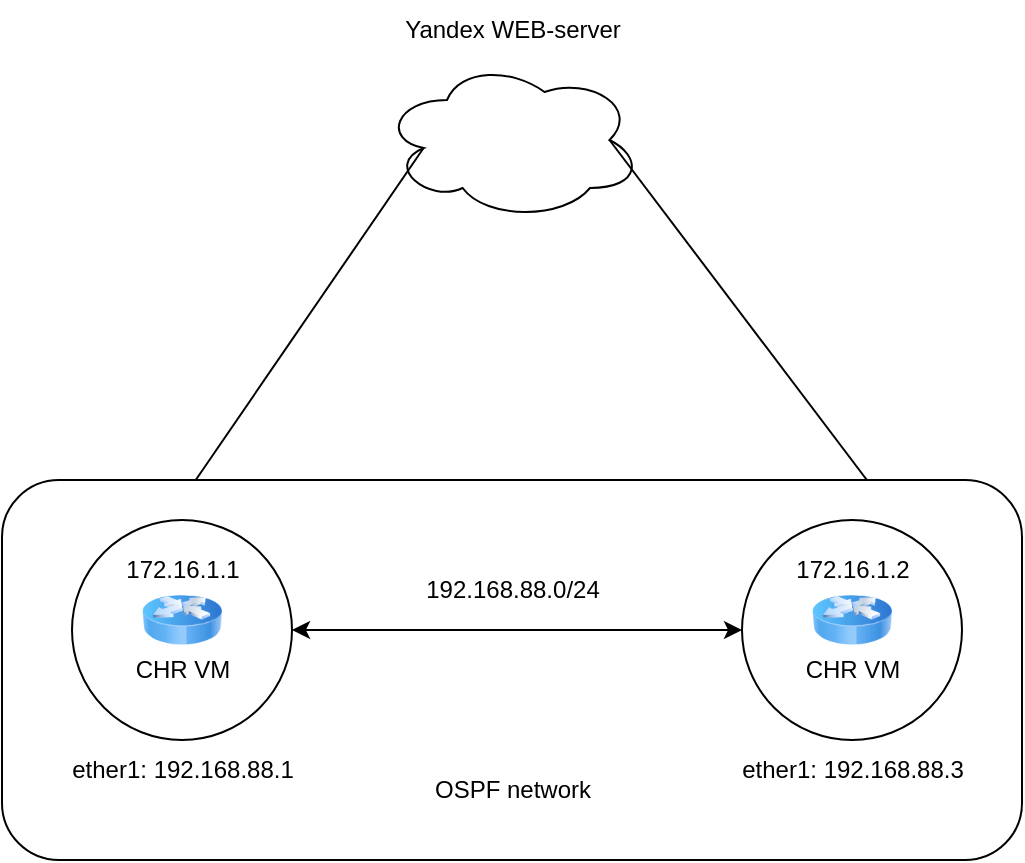 <mxfile version="22.1.4" type="device">
  <diagram name="Страница — 1" id="bt17MjxNJKSUd6Yixcje">
    <mxGraphModel dx="1242" dy="614" grid="1" gridSize="10" guides="1" tooltips="1" connect="1" arrows="1" fold="1" page="1" pageScale="1" pageWidth="827" pageHeight="1169" math="0" shadow="0">
      <root>
        <mxCell id="0" />
        <mxCell id="1" parent="0" />
        <mxCell id="lgK6V_T9ggGx3DGfwxnV-1" value="" style="ellipse;shape=cloud;whiteSpace=wrap;html=1;" vertex="1" parent="1">
          <mxGeometry x="240" y="110" width="130" height="80" as="geometry" />
        </mxCell>
        <mxCell id="lgK6V_T9ggGx3DGfwxnV-2" value="" style="endArrow=none;html=1;rounded=0;entryX=0.16;entryY=0.55;entryDx=0;entryDy=0;entryPerimeter=0;" edge="1" parent="1" target="lgK6V_T9ggGx3DGfwxnV-1">
          <mxGeometry width="50" height="50" relative="1" as="geometry">
            <mxPoint x="140" y="330" as="sourcePoint" />
            <mxPoint x="255" y="149" as="targetPoint" />
          </mxGeometry>
        </mxCell>
        <mxCell id="lgK6V_T9ggGx3DGfwxnV-3" value="" style="endArrow=none;html=1;rounded=0;entryX=0.875;entryY=0.5;entryDx=0;entryDy=0;entryPerimeter=0;" edge="1" parent="1" target="lgK6V_T9ggGx3DGfwxnV-1">
          <mxGeometry width="50" height="50" relative="1" as="geometry">
            <mxPoint x="490" y="330" as="sourcePoint" />
            <mxPoint x="421" y="160" as="targetPoint" />
          </mxGeometry>
        </mxCell>
        <mxCell id="lgK6V_T9ggGx3DGfwxnV-4" value="" style="rounded=1;whiteSpace=wrap;html=1;" vertex="1" parent="1">
          <mxGeometry x="50" y="320" width="510" height="190" as="geometry" />
        </mxCell>
        <mxCell id="lgK6V_T9ggGx3DGfwxnV-5" value="OSPF network" style="text;html=1;align=center;verticalAlign=middle;resizable=0;points=[];autosize=1;strokeColor=none;fillColor=none;" vertex="1" parent="1">
          <mxGeometry x="255" y="460" width="100" height="30" as="geometry" />
        </mxCell>
        <mxCell id="lgK6V_T9ggGx3DGfwxnV-9" value="" style="ellipse;whiteSpace=wrap;html=1;aspect=fixed;" vertex="1" parent="1">
          <mxGeometry x="85" y="340" width="110" height="110" as="geometry" />
        </mxCell>
        <mxCell id="lgK6V_T9ggGx3DGfwxnV-6" value="" style="image;html=1;image=img/lib/clip_art/networking/Router_Icon_128x128.png" vertex="1" parent="1">
          <mxGeometry x="120" y="370" width="40" height="40" as="geometry" />
        </mxCell>
        <mxCell id="lgK6V_T9ggGx3DGfwxnV-10" value="CHR VM" style="text;html=1;align=center;verticalAlign=middle;resizable=0;points=[];autosize=1;strokeColor=none;fillColor=none;" vertex="1" parent="1">
          <mxGeometry x="105" y="400" width="70" height="30" as="geometry" />
        </mxCell>
        <mxCell id="lgK6V_T9ggGx3DGfwxnV-11" value="" style="ellipse;whiteSpace=wrap;html=1;aspect=fixed;" vertex="1" parent="1">
          <mxGeometry x="420" y="340" width="110" height="110" as="geometry" />
        </mxCell>
        <mxCell id="lgK6V_T9ggGx3DGfwxnV-12" value="" style="image;html=1;image=img/lib/clip_art/networking/Router_Icon_128x128.png" vertex="1" parent="1">
          <mxGeometry x="455" y="370" width="40" height="40" as="geometry" />
        </mxCell>
        <mxCell id="lgK6V_T9ggGx3DGfwxnV-13" value="CHR VM" style="text;html=1;align=center;verticalAlign=middle;resizable=0;points=[];autosize=1;strokeColor=none;fillColor=none;" vertex="1" parent="1">
          <mxGeometry x="440" y="400" width="70" height="30" as="geometry" />
        </mxCell>
        <mxCell id="lgK6V_T9ggGx3DGfwxnV-14" value="Yandex WEB-server" style="text;html=1;align=center;verticalAlign=middle;resizable=0;points=[];autosize=1;strokeColor=none;fillColor=none;" vertex="1" parent="1">
          <mxGeometry x="240" y="80" width="130" height="30" as="geometry" />
        </mxCell>
        <mxCell id="lgK6V_T9ggGx3DGfwxnV-15" value="172.16.1.1" style="text;html=1;align=center;verticalAlign=middle;resizable=0;points=[];autosize=1;strokeColor=none;fillColor=none;" vertex="1" parent="1">
          <mxGeometry x="100" y="350" width="80" height="30" as="geometry" />
        </mxCell>
        <mxCell id="lgK6V_T9ggGx3DGfwxnV-16" value="172.16.1.2" style="text;html=1;align=center;verticalAlign=middle;resizable=0;points=[];autosize=1;strokeColor=none;fillColor=none;" vertex="1" parent="1">
          <mxGeometry x="435" y="350" width="80" height="30" as="geometry" />
        </mxCell>
        <mxCell id="lgK6V_T9ggGx3DGfwxnV-17" value="ether1: 192.168.88.1" style="text;html=1;align=center;verticalAlign=middle;resizable=0;points=[];autosize=1;strokeColor=none;fillColor=none;" vertex="1" parent="1">
          <mxGeometry x="75" y="450" width="130" height="30" as="geometry" />
        </mxCell>
        <mxCell id="lgK6V_T9ggGx3DGfwxnV-18" value="ether1: 192.168.88.3" style="text;html=1;align=center;verticalAlign=middle;resizable=0;points=[];autosize=1;strokeColor=none;fillColor=none;" vertex="1" parent="1">
          <mxGeometry x="410" y="450" width="130" height="30" as="geometry" />
        </mxCell>
        <mxCell id="lgK6V_T9ggGx3DGfwxnV-20" value="" style="endArrow=classic;startArrow=classic;html=1;rounded=0;entryX=0;entryY=0.5;entryDx=0;entryDy=0;" edge="1" parent="1" source="lgK6V_T9ggGx3DGfwxnV-9" target="lgK6V_T9ggGx3DGfwxnV-11">
          <mxGeometry width="50" height="50" relative="1" as="geometry">
            <mxPoint x="390" y="340" as="sourcePoint" />
            <mxPoint x="440" y="290" as="targetPoint" />
          </mxGeometry>
        </mxCell>
        <mxCell id="lgK6V_T9ggGx3DGfwxnV-21" value="192.168.88.0/24" style="text;html=1;align=center;verticalAlign=middle;resizable=0;points=[];autosize=1;strokeColor=none;fillColor=none;" vertex="1" parent="1">
          <mxGeometry x="250" y="360" width="110" height="30" as="geometry" />
        </mxCell>
      </root>
    </mxGraphModel>
  </diagram>
</mxfile>
